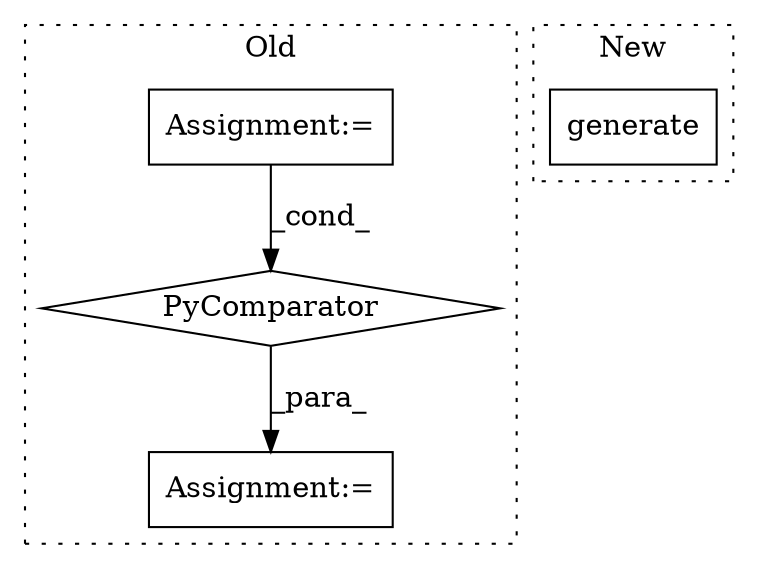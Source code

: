 digraph G {
subgraph cluster0 {
1 [label="PyComparator" a="113" s="1375" l="31" shape="diamond"];
3 [label="Assignment:=" a="7" s="1375" l="31" shape="box"];
4 [label="Assignment:=" a="7" s="1277" l="1" shape="box"];
label = "Old";
style="dotted";
}
subgraph cluster1 {
2 [label="generate" a="32" s="2022,2033" l="9,1" shape="box"];
label = "New";
style="dotted";
}
1 -> 4 [label="_para_"];
3 -> 1 [label="_cond_"];
}